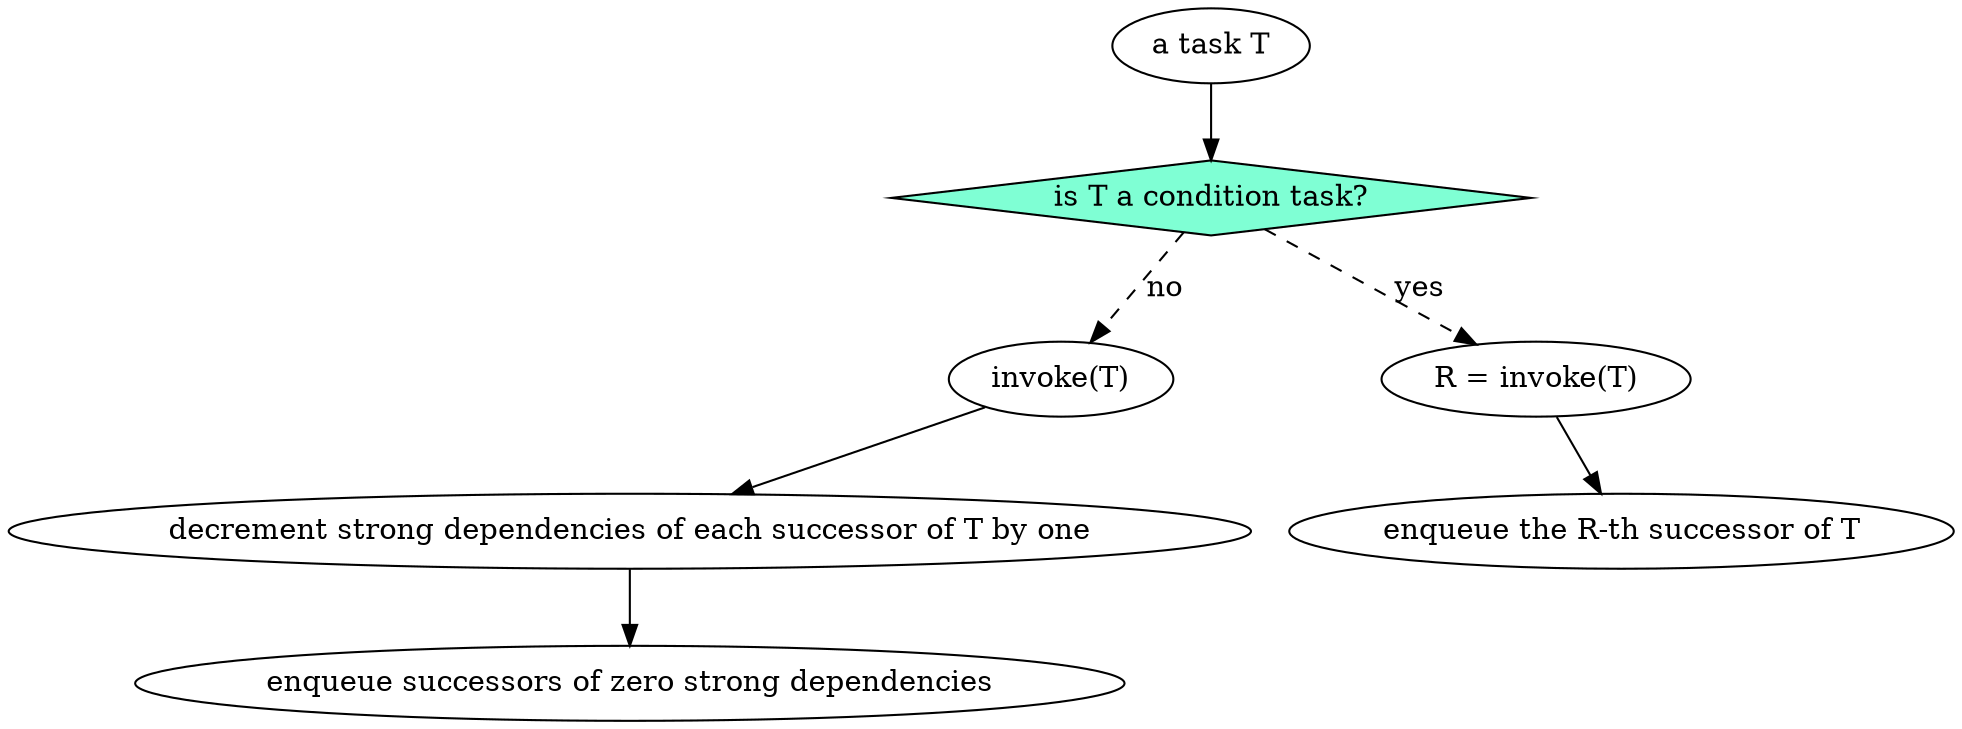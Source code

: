 digraph G {
atask [label="a task T"];
cond [label="is T a condition task?" shape=diamond color=black fillcolor=aquamarine style=filled];
atask->cond
invokeN [label="invoke(T)"]
invokeY [label="R = invoke(T)"]
enqueueR [label="enqueue the R-th successor of T"]
decrement [label="decrement strong dependencies of each successor of T by one"]
enqueueS [label="enqueue successors of zero strong dependencies"]
invokeN->decrement;
decrement->enqueueS;
invokeY->enqueueR;
cond->invokeY[style=dashed,label="yes"];
cond->invokeN[style=dashed,label="no"];
}
